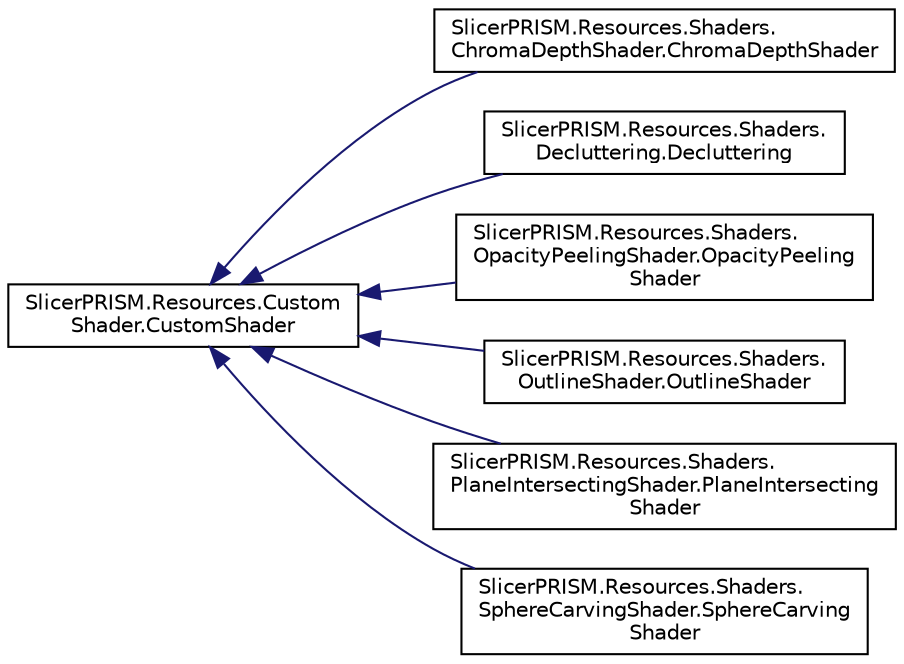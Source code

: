 digraph "Graphical Class Hierarchy"
{
 // LATEX_PDF_SIZE
  edge [fontname="Helvetica",fontsize="10",labelfontname="Helvetica",labelfontsize="10"];
  node [fontname="Helvetica",fontsize="10",shape=record];
  rankdir="LR";
  Node0 [label="SlicerPRISM.Resources.Custom\lShader.CustomShader",height=0.2,width=0.4,color="black", fillcolor="white", style="filled",URL="$class_slicer_p_r_i_s_m_1_1_resources_1_1_custom_shader_1_1_custom_shader.html",tooltip=" "];
  Node0 -> Node1 [dir="back",color="midnightblue",fontsize="10",style="solid",fontname="Helvetica"];
  Node1 [label="SlicerPRISM.Resources.Shaders.\lChromaDepthShader.ChromaDepthShader",height=0.2,width=0.4,color="black", fillcolor="white", style="filled",URL="$class_slicer_p_r_i_s_m_1_1_resources_1_1_shaders_1_1_chroma_depth_shader_1_1_chroma_depth_shader.html",tooltip=" "];
  Node0 -> Node2 [dir="back",color="midnightblue",fontsize="10",style="solid",fontname="Helvetica"];
  Node2 [label="SlicerPRISM.Resources.Shaders.\lDecluttering.Decluttering",height=0.2,width=0.4,color="black", fillcolor="white", style="filled",URL="$class_slicer_p_r_i_s_m_1_1_resources_1_1_shaders_1_1_decluttering_1_1_decluttering.html",tooltip=" "];
  Node0 -> Node3 [dir="back",color="midnightblue",fontsize="10",style="solid",fontname="Helvetica"];
  Node3 [label="SlicerPRISM.Resources.Shaders.\lOpacityPeelingShader.OpacityPeeling\lShader",height=0.2,width=0.4,color="black", fillcolor="white", style="filled",URL="$class_slicer_p_r_i_s_m_1_1_resources_1_1_shaders_1_1_opacity_peeling_shader_1_1_opacity_peeling_shader.html",tooltip=" "];
  Node0 -> Node4 [dir="back",color="midnightblue",fontsize="10",style="solid",fontname="Helvetica"];
  Node4 [label="SlicerPRISM.Resources.Shaders.\lOutlineShader.OutlineShader",height=0.2,width=0.4,color="black", fillcolor="white", style="filled",URL="$class_slicer_p_r_i_s_m_1_1_resources_1_1_shaders_1_1_outline_shader_1_1_outline_shader.html",tooltip=" "];
  Node0 -> Node5 [dir="back",color="midnightblue",fontsize="10",style="solid",fontname="Helvetica"];
  Node5 [label="SlicerPRISM.Resources.Shaders.\lPlaneIntersectingShader.PlaneIntersecting\lShader",height=0.2,width=0.4,color="black", fillcolor="white", style="filled",URL="$class_slicer_p_r_i_s_m_1_1_resources_1_1_shaders_1_1_plane_intersecting_shader_1_1_plane_intersecting_shader.html",tooltip=" "];
  Node0 -> Node6 [dir="back",color="midnightblue",fontsize="10",style="solid",fontname="Helvetica"];
  Node6 [label="SlicerPRISM.Resources.Shaders.\lSphereCarvingShader.SphereCarving\lShader",height=0.2,width=0.4,color="black", fillcolor="white", style="filled",URL="$class_slicer_p_r_i_s_m_1_1_resources_1_1_shaders_1_1_sphere_carving_shader_1_1_sphere_carving_shader.html",tooltip=" "];
}
